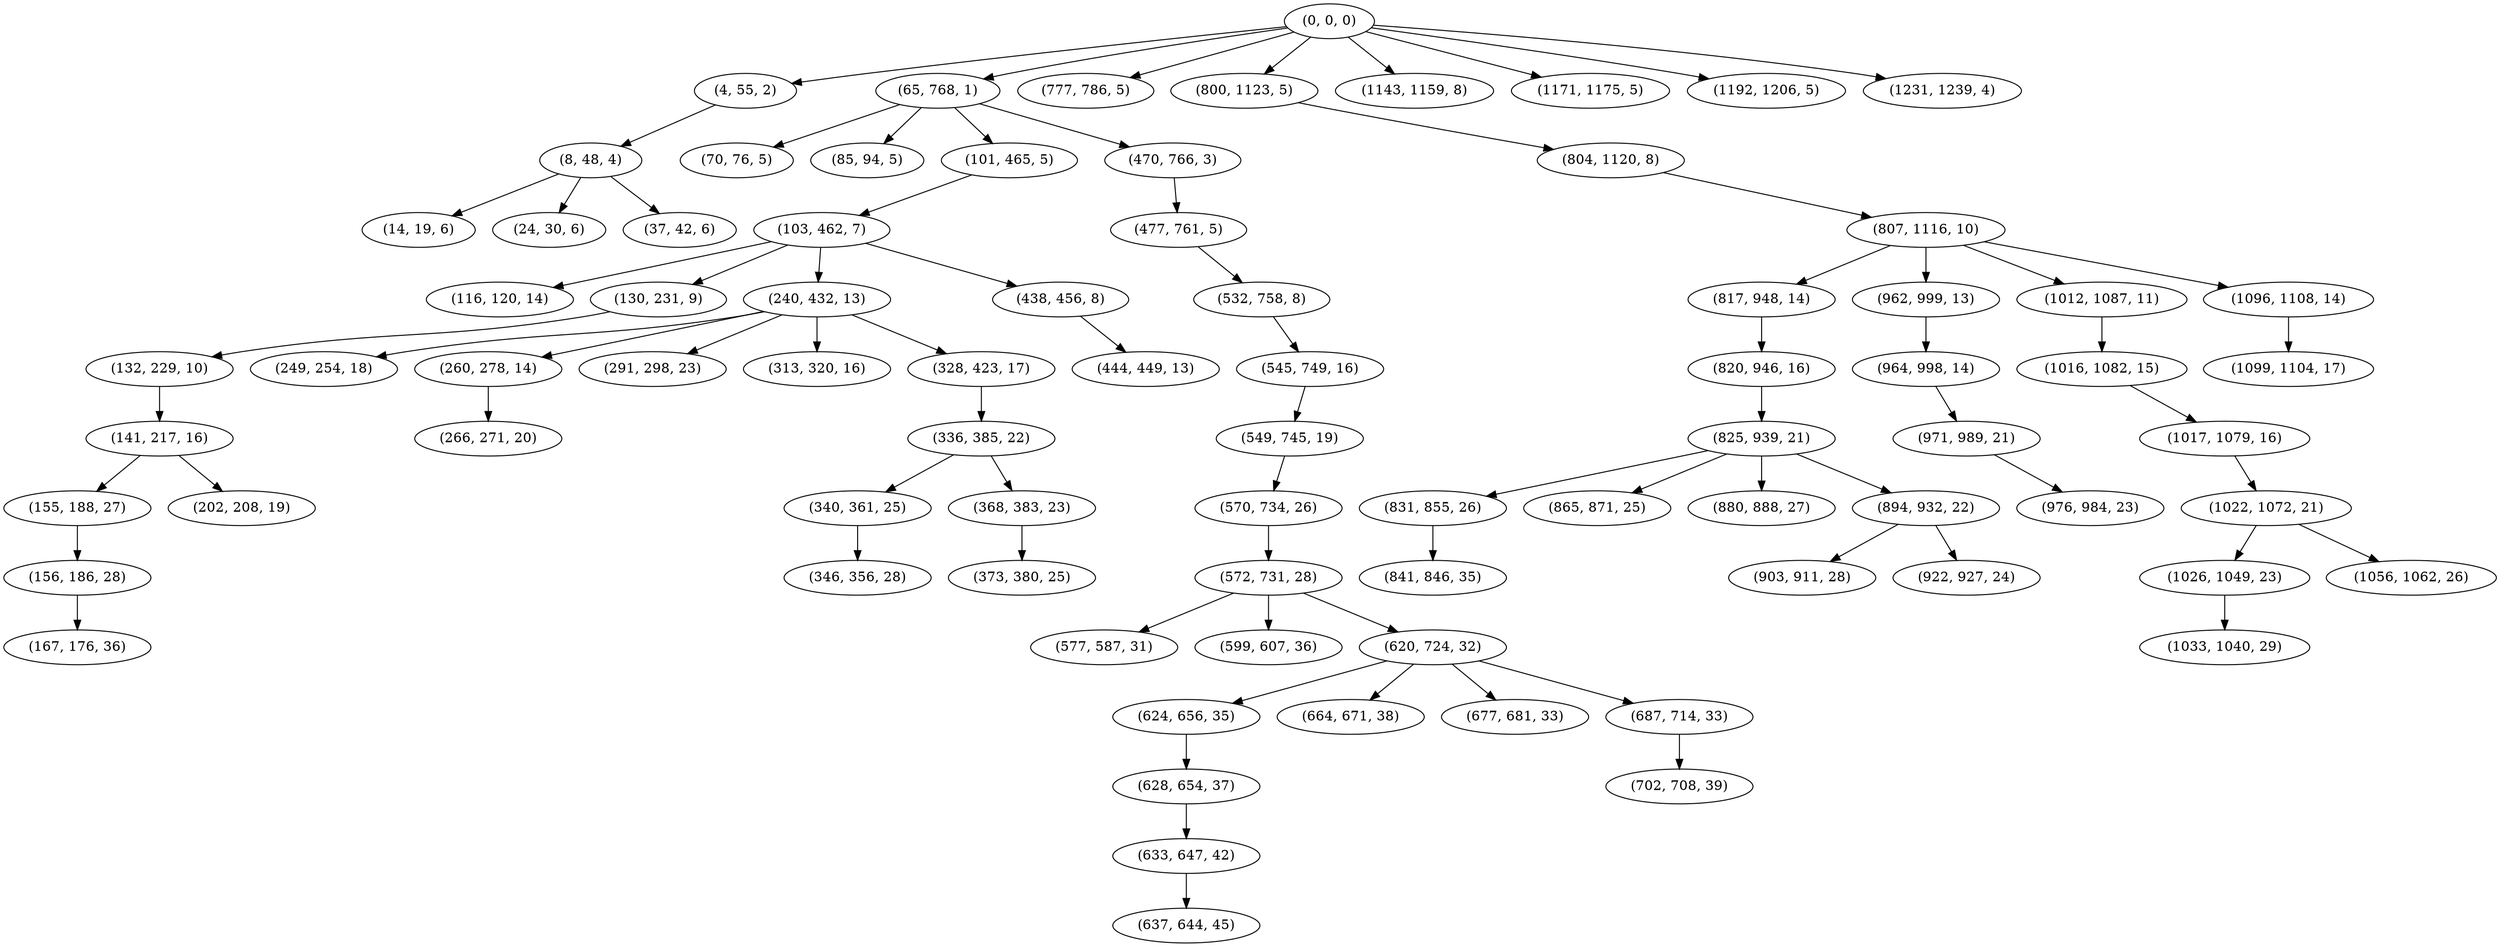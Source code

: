 digraph tree {
    "(0, 0, 0)";
    "(4, 55, 2)";
    "(8, 48, 4)";
    "(14, 19, 6)";
    "(24, 30, 6)";
    "(37, 42, 6)";
    "(65, 768, 1)";
    "(70, 76, 5)";
    "(85, 94, 5)";
    "(101, 465, 5)";
    "(103, 462, 7)";
    "(116, 120, 14)";
    "(130, 231, 9)";
    "(132, 229, 10)";
    "(141, 217, 16)";
    "(155, 188, 27)";
    "(156, 186, 28)";
    "(167, 176, 36)";
    "(202, 208, 19)";
    "(240, 432, 13)";
    "(249, 254, 18)";
    "(260, 278, 14)";
    "(266, 271, 20)";
    "(291, 298, 23)";
    "(313, 320, 16)";
    "(328, 423, 17)";
    "(336, 385, 22)";
    "(340, 361, 25)";
    "(346, 356, 28)";
    "(368, 383, 23)";
    "(373, 380, 25)";
    "(438, 456, 8)";
    "(444, 449, 13)";
    "(470, 766, 3)";
    "(477, 761, 5)";
    "(532, 758, 8)";
    "(545, 749, 16)";
    "(549, 745, 19)";
    "(570, 734, 26)";
    "(572, 731, 28)";
    "(577, 587, 31)";
    "(599, 607, 36)";
    "(620, 724, 32)";
    "(624, 656, 35)";
    "(628, 654, 37)";
    "(633, 647, 42)";
    "(637, 644, 45)";
    "(664, 671, 38)";
    "(677, 681, 33)";
    "(687, 714, 33)";
    "(702, 708, 39)";
    "(777, 786, 5)";
    "(800, 1123, 5)";
    "(804, 1120, 8)";
    "(807, 1116, 10)";
    "(817, 948, 14)";
    "(820, 946, 16)";
    "(825, 939, 21)";
    "(831, 855, 26)";
    "(841, 846, 35)";
    "(865, 871, 25)";
    "(880, 888, 27)";
    "(894, 932, 22)";
    "(903, 911, 28)";
    "(922, 927, 24)";
    "(962, 999, 13)";
    "(964, 998, 14)";
    "(971, 989, 21)";
    "(976, 984, 23)";
    "(1012, 1087, 11)";
    "(1016, 1082, 15)";
    "(1017, 1079, 16)";
    "(1022, 1072, 21)";
    "(1026, 1049, 23)";
    "(1033, 1040, 29)";
    "(1056, 1062, 26)";
    "(1096, 1108, 14)";
    "(1099, 1104, 17)";
    "(1143, 1159, 8)";
    "(1171, 1175, 5)";
    "(1192, 1206, 5)";
    "(1231, 1239, 4)";
    "(0, 0, 0)" -> "(4, 55, 2)";
    "(0, 0, 0)" -> "(65, 768, 1)";
    "(0, 0, 0)" -> "(777, 786, 5)";
    "(0, 0, 0)" -> "(800, 1123, 5)";
    "(0, 0, 0)" -> "(1143, 1159, 8)";
    "(0, 0, 0)" -> "(1171, 1175, 5)";
    "(0, 0, 0)" -> "(1192, 1206, 5)";
    "(0, 0, 0)" -> "(1231, 1239, 4)";
    "(4, 55, 2)" -> "(8, 48, 4)";
    "(8, 48, 4)" -> "(14, 19, 6)";
    "(8, 48, 4)" -> "(24, 30, 6)";
    "(8, 48, 4)" -> "(37, 42, 6)";
    "(65, 768, 1)" -> "(70, 76, 5)";
    "(65, 768, 1)" -> "(85, 94, 5)";
    "(65, 768, 1)" -> "(101, 465, 5)";
    "(65, 768, 1)" -> "(470, 766, 3)";
    "(101, 465, 5)" -> "(103, 462, 7)";
    "(103, 462, 7)" -> "(116, 120, 14)";
    "(103, 462, 7)" -> "(130, 231, 9)";
    "(103, 462, 7)" -> "(240, 432, 13)";
    "(103, 462, 7)" -> "(438, 456, 8)";
    "(130, 231, 9)" -> "(132, 229, 10)";
    "(132, 229, 10)" -> "(141, 217, 16)";
    "(141, 217, 16)" -> "(155, 188, 27)";
    "(141, 217, 16)" -> "(202, 208, 19)";
    "(155, 188, 27)" -> "(156, 186, 28)";
    "(156, 186, 28)" -> "(167, 176, 36)";
    "(240, 432, 13)" -> "(249, 254, 18)";
    "(240, 432, 13)" -> "(260, 278, 14)";
    "(240, 432, 13)" -> "(291, 298, 23)";
    "(240, 432, 13)" -> "(313, 320, 16)";
    "(240, 432, 13)" -> "(328, 423, 17)";
    "(260, 278, 14)" -> "(266, 271, 20)";
    "(328, 423, 17)" -> "(336, 385, 22)";
    "(336, 385, 22)" -> "(340, 361, 25)";
    "(336, 385, 22)" -> "(368, 383, 23)";
    "(340, 361, 25)" -> "(346, 356, 28)";
    "(368, 383, 23)" -> "(373, 380, 25)";
    "(438, 456, 8)" -> "(444, 449, 13)";
    "(470, 766, 3)" -> "(477, 761, 5)";
    "(477, 761, 5)" -> "(532, 758, 8)";
    "(532, 758, 8)" -> "(545, 749, 16)";
    "(545, 749, 16)" -> "(549, 745, 19)";
    "(549, 745, 19)" -> "(570, 734, 26)";
    "(570, 734, 26)" -> "(572, 731, 28)";
    "(572, 731, 28)" -> "(577, 587, 31)";
    "(572, 731, 28)" -> "(599, 607, 36)";
    "(572, 731, 28)" -> "(620, 724, 32)";
    "(620, 724, 32)" -> "(624, 656, 35)";
    "(620, 724, 32)" -> "(664, 671, 38)";
    "(620, 724, 32)" -> "(677, 681, 33)";
    "(620, 724, 32)" -> "(687, 714, 33)";
    "(624, 656, 35)" -> "(628, 654, 37)";
    "(628, 654, 37)" -> "(633, 647, 42)";
    "(633, 647, 42)" -> "(637, 644, 45)";
    "(687, 714, 33)" -> "(702, 708, 39)";
    "(800, 1123, 5)" -> "(804, 1120, 8)";
    "(804, 1120, 8)" -> "(807, 1116, 10)";
    "(807, 1116, 10)" -> "(817, 948, 14)";
    "(807, 1116, 10)" -> "(962, 999, 13)";
    "(807, 1116, 10)" -> "(1012, 1087, 11)";
    "(807, 1116, 10)" -> "(1096, 1108, 14)";
    "(817, 948, 14)" -> "(820, 946, 16)";
    "(820, 946, 16)" -> "(825, 939, 21)";
    "(825, 939, 21)" -> "(831, 855, 26)";
    "(825, 939, 21)" -> "(865, 871, 25)";
    "(825, 939, 21)" -> "(880, 888, 27)";
    "(825, 939, 21)" -> "(894, 932, 22)";
    "(831, 855, 26)" -> "(841, 846, 35)";
    "(894, 932, 22)" -> "(903, 911, 28)";
    "(894, 932, 22)" -> "(922, 927, 24)";
    "(962, 999, 13)" -> "(964, 998, 14)";
    "(964, 998, 14)" -> "(971, 989, 21)";
    "(971, 989, 21)" -> "(976, 984, 23)";
    "(1012, 1087, 11)" -> "(1016, 1082, 15)";
    "(1016, 1082, 15)" -> "(1017, 1079, 16)";
    "(1017, 1079, 16)" -> "(1022, 1072, 21)";
    "(1022, 1072, 21)" -> "(1026, 1049, 23)";
    "(1022, 1072, 21)" -> "(1056, 1062, 26)";
    "(1026, 1049, 23)" -> "(1033, 1040, 29)";
    "(1096, 1108, 14)" -> "(1099, 1104, 17)";
}
